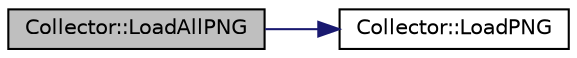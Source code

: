 digraph "Collector::LoadAllPNG"
{
  edge [fontname="Helvetica",fontsize="10",labelfontname="Helvetica",labelfontsize="10"];
  node [fontname="Helvetica",fontsize="10",shape=record];
  rankdir="LR";
  Node122 [label="Collector::LoadAllPNG",height=0.2,width=0.4,color="black", fillcolor="grey75", style="filled", fontcolor="black"];
  Node122 -> Node123 [color="midnightblue",fontsize="10",style="solid",fontname="Helvetica"];
  Node123 [label="Collector::LoadPNG",height=0.2,width=0.4,color="black", fillcolor="white", style="filled",URL="$class_collector.html#a6c4450830c98afe666455113edc6d074",tooltip="Extract one bitmap from *.zip. "];
}
